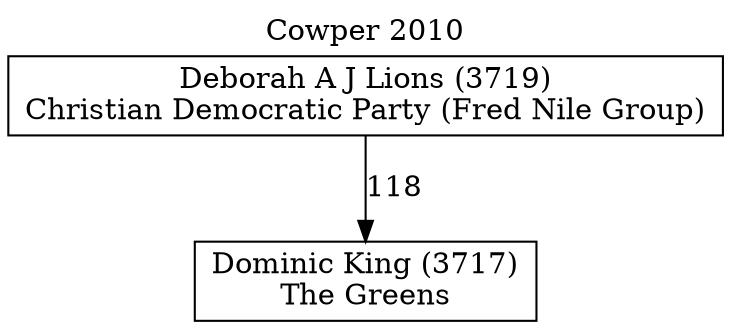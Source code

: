 // House preference flow
digraph "Dominic King (3717)_Cowper_2010" {
	graph [label="Cowper 2010" labelloc=t mclimit=10]
	node [shape=box]
	"Deborah A J Lions (3719)" [label="Deborah A J Lions (3719)
Christian Democratic Party (Fred Nile Group)"]
	"Dominic King (3717)" [label="Dominic King (3717)
The Greens"]
	"Deborah A J Lions (3719)" -> "Dominic King (3717)" [label=118]
}
